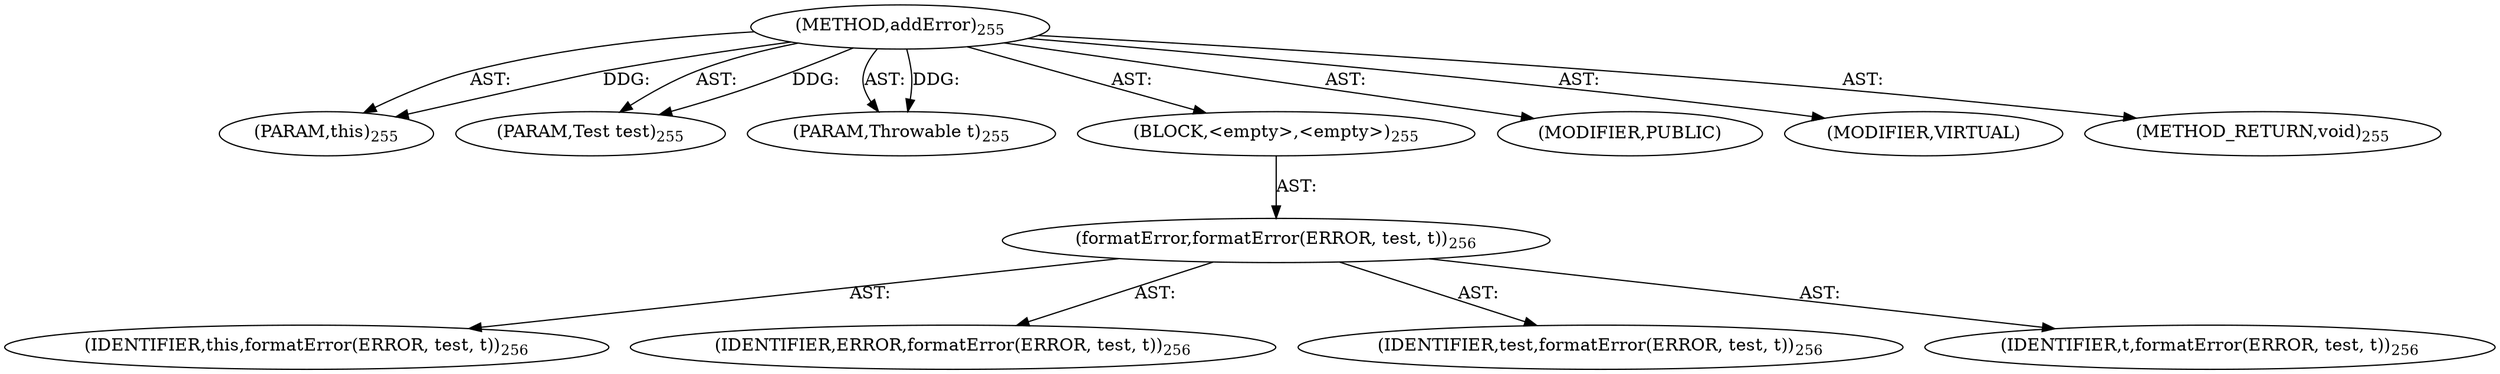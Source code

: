 digraph "addError" {  
"111669149707" [label = <(METHOD,addError)<SUB>255</SUB>> ]
"115964116998" [label = <(PARAM,this)<SUB>255</SUB>> ]
"115964117015" [label = <(PARAM,Test test)<SUB>255</SUB>> ]
"115964117016" [label = <(PARAM,Throwable t)<SUB>255</SUB>> ]
"25769803807" [label = <(BLOCK,&lt;empty&gt;,&lt;empty&gt;)<SUB>255</SUB>> ]
"30064771219" [label = <(formatError,formatError(ERROR, test, t))<SUB>256</SUB>> ]
"68719476742" [label = <(IDENTIFIER,this,formatError(ERROR, test, t))<SUB>256</SUB>> ]
"68719476871" [label = <(IDENTIFIER,ERROR,formatError(ERROR, test, t))<SUB>256</SUB>> ]
"68719476872" [label = <(IDENTIFIER,test,formatError(ERROR, test, t))<SUB>256</SUB>> ]
"68719476873" [label = <(IDENTIFIER,t,formatError(ERROR, test, t))<SUB>256</SUB>> ]
"133143986204" [label = <(MODIFIER,PUBLIC)> ]
"133143986205" [label = <(MODIFIER,VIRTUAL)> ]
"128849018891" [label = <(METHOD_RETURN,void)<SUB>255</SUB>> ]
  "111669149707" -> "115964116998"  [ label = "AST: "] 
  "111669149707" -> "115964117015"  [ label = "AST: "] 
  "111669149707" -> "115964117016"  [ label = "AST: "] 
  "111669149707" -> "25769803807"  [ label = "AST: "] 
  "111669149707" -> "133143986204"  [ label = "AST: "] 
  "111669149707" -> "133143986205"  [ label = "AST: "] 
  "111669149707" -> "128849018891"  [ label = "AST: "] 
  "25769803807" -> "30064771219"  [ label = "AST: "] 
  "30064771219" -> "68719476742"  [ label = "AST: "] 
  "30064771219" -> "68719476871"  [ label = "AST: "] 
  "30064771219" -> "68719476872"  [ label = "AST: "] 
  "30064771219" -> "68719476873"  [ label = "AST: "] 
  "111669149707" -> "115964116998"  [ label = "DDG: "] 
  "111669149707" -> "115964117015"  [ label = "DDG: "] 
  "111669149707" -> "115964117016"  [ label = "DDG: "] 
}
